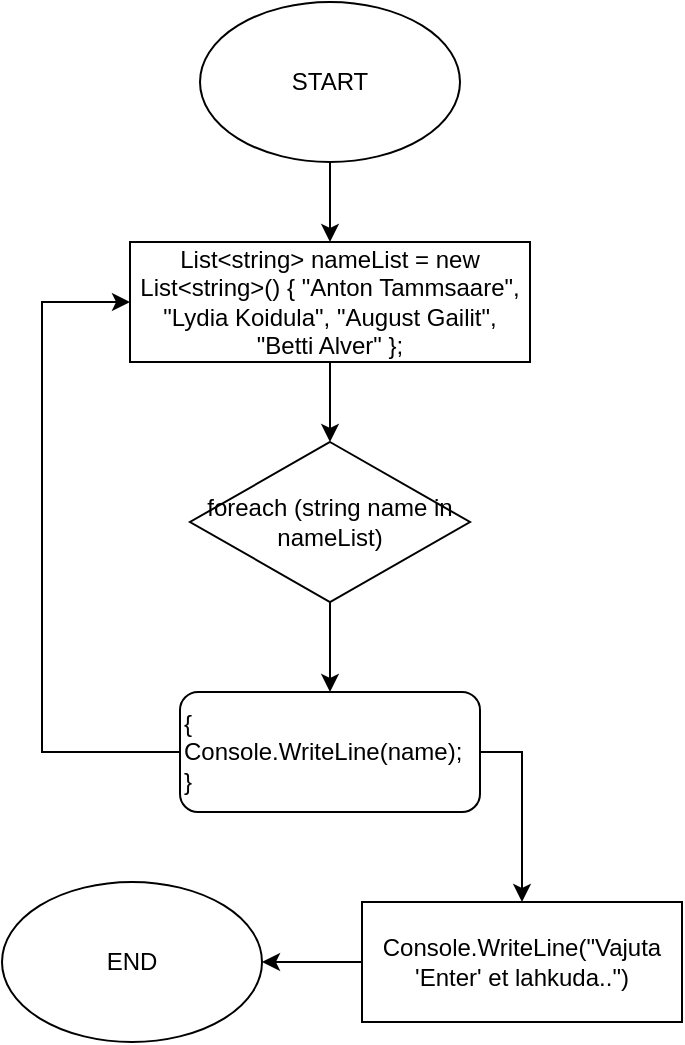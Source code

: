 <mxfile version="20.8.20" type="github">
  <diagram name="Leht-1" id="lmP1mCz-0FxSe3oaMY87">
    <mxGraphModel dx="2074" dy="1152" grid="1" gridSize="10" guides="1" tooltips="1" connect="1" arrows="1" fold="1" page="1" pageScale="1" pageWidth="827" pageHeight="1169" math="0" shadow="0">
      <root>
        <mxCell id="0" />
        <mxCell id="1" parent="0" />
        <mxCell id="HhL2PiNIDcqk27zspqj_-1" style="edgeStyle=orthogonalEdgeStyle;rounded=0;orthogonalLoop=1;jettySize=auto;html=1;entryX=0.5;entryY=0;entryDx=0;entryDy=0;" edge="1" parent="1" source="HhL2PiNIDcqk27zspqj_-2">
          <mxGeometry relative="1" as="geometry">
            <mxPoint x="414" y="330" as="targetPoint" />
          </mxGeometry>
        </mxCell>
        <mxCell id="HhL2PiNIDcqk27zspqj_-2" value="START" style="ellipse;whiteSpace=wrap;html=1;" vertex="1" parent="1">
          <mxGeometry x="349" y="210" width="130" height="80" as="geometry" />
        </mxCell>
        <mxCell id="HhL2PiNIDcqk27zspqj_-3" value="END" style="ellipse;whiteSpace=wrap;html=1;" vertex="1" parent="1">
          <mxGeometry x="250" y="650" width="130" height="80" as="geometry" />
        </mxCell>
        <mxCell id="HhL2PiNIDcqk27zspqj_-4" style="edgeStyle=orthogonalEdgeStyle;rounded=0;orthogonalLoop=1;jettySize=auto;html=1;entryX=0.5;entryY=0;entryDx=0;entryDy=0;" edge="1" parent="1" source="HhL2PiNIDcqk27zspqj_-5" target="HhL2PiNIDcqk27zspqj_-10">
          <mxGeometry relative="1" as="geometry" />
        </mxCell>
        <mxCell id="HhL2PiNIDcqk27zspqj_-5" value="List&amp;lt;string&amp;gt; nameList = new List&amp;lt;string&amp;gt;() { &quot;Anton Tammsaare&quot;, &quot;Lydia Koidula&quot;, &quot;August Gailit&quot;, &quot;Betti Alver&quot; };" style="whiteSpace=wrap;html=1;" vertex="1" parent="1">
          <mxGeometry x="314" y="330" width="200" height="60" as="geometry" />
        </mxCell>
        <mxCell id="HhL2PiNIDcqk27zspqj_-6" style="edgeStyle=orthogonalEdgeStyle;rounded=0;orthogonalLoop=1;jettySize=auto;html=1;entryX=0;entryY=0.5;entryDx=0;entryDy=0;" edge="1" parent="1" source="HhL2PiNIDcqk27zspqj_-8" target="HhL2PiNIDcqk27zspqj_-5">
          <mxGeometry relative="1" as="geometry">
            <Array as="points">
              <mxPoint x="270" y="585" />
              <mxPoint x="270" y="360" />
            </Array>
          </mxGeometry>
        </mxCell>
        <mxCell id="HhL2PiNIDcqk27zspqj_-7" style="edgeStyle=orthogonalEdgeStyle;rounded=0;orthogonalLoop=1;jettySize=auto;html=1;entryX=0.5;entryY=0;entryDx=0;entryDy=0;exitX=1;exitY=0.5;exitDx=0;exitDy=0;" edge="1" parent="1" source="HhL2PiNIDcqk27zspqj_-8" target="HhL2PiNIDcqk27zspqj_-12">
          <mxGeometry relative="1" as="geometry" />
        </mxCell>
        <mxCell id="HhL2PiNIDcqk27zspqj_-8" value="&lt;div&gt;{&lt;br&gt;&lt;/div&gt;&lt;div&gt;Console.WriteLine(name);&lt;/div&gt;&lt;div&gt;}&lt;br&gt;&lt;/div&gt;" style="rounded=1;whiteSpace=wrap;html=1;align=left;" vertex="1" parent="1">
          <mxGeometry x="339" y="555" width="150" height="60" as="geometry" />
        </mxCell>
        <mxCell id="HhL2PiNIDcqk27zspqj_-9" style="edgeStyle=orthogonalEdgeStyle;rounded=0;orthogonalLoop=1;jettySize=auto;html=1;entryX=0.5;entryY=0;entryDx=0;entryDy=0;" edge="1" parent="1" source="HhL2PiNIDcqk27zspqj_-10" target="HhL2PiNIDcqk27zspqj_-8">
          <mxGeometry relative="1" as="geometry" />
        </mxCell>
        <mxCell id="HhL2PiNIDcqk27zspqj_-10" value="foreach (string name in nameList)" style="rhombus;whiteSpace=wrap;html=1;" vertex="1" parent="1">
          <mxGeometry x="344" y="430" width="140" height="80" as="geometry" />
        </mxCell>
        <mxCell id="HhL2PiNIDcqk27zspqj_-11" style="edgeStyle=orthogonalEdgeStyle;rounded=0;orthogonalLoop=1;jettySize=auto;html=1;entryX=1;entryY=0.5;entryDx=0;entryDy=0;" edge="1" parent="1" source="HhL2PiNIDcqk27zspqj_-12" target="HhL2PiNIDcqk27zspqj_-3">
          <mxGeometry relative="1" as="geometry" />
        </mxCell>
        <mxCell id="HhL2PiNIDcqk27zspqj_-12" value="Console.WriteLine(&quot;Vajuta &#39;Enter&#39; et lahkuda..&quot;)" style="whiteSpace=wrap;html=1;" vertex="1" parent="1">
          <mxGeometry x="430" y="660" width="160" height="60" as="geometry" />
        </mxCell>
      </root>
    </mxGraphModel>
  </diagram>
</mxfile>
